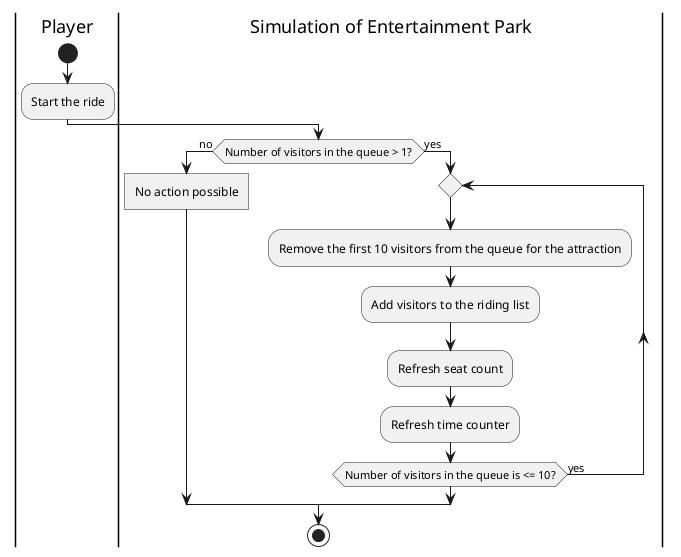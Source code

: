 @startuml turn-attraction-on-activity-diagram
skinparam ConditionEndStyle hline
|Player|
start
:Start the ride;
|Simulation of Entertainment Park|
if (Number of visitors in the queue > 1?) then (no)
:No action possible]
else (yes)
repeat
:Remove the first 10 visitors from the queue for the attraction;
:Add visitors to the riding list;
:Refresh seat count;
:Refresh time counter;
repeat while (Number of visitors in the queue is <= 10?) is (yes)
endif
stop
@enduml